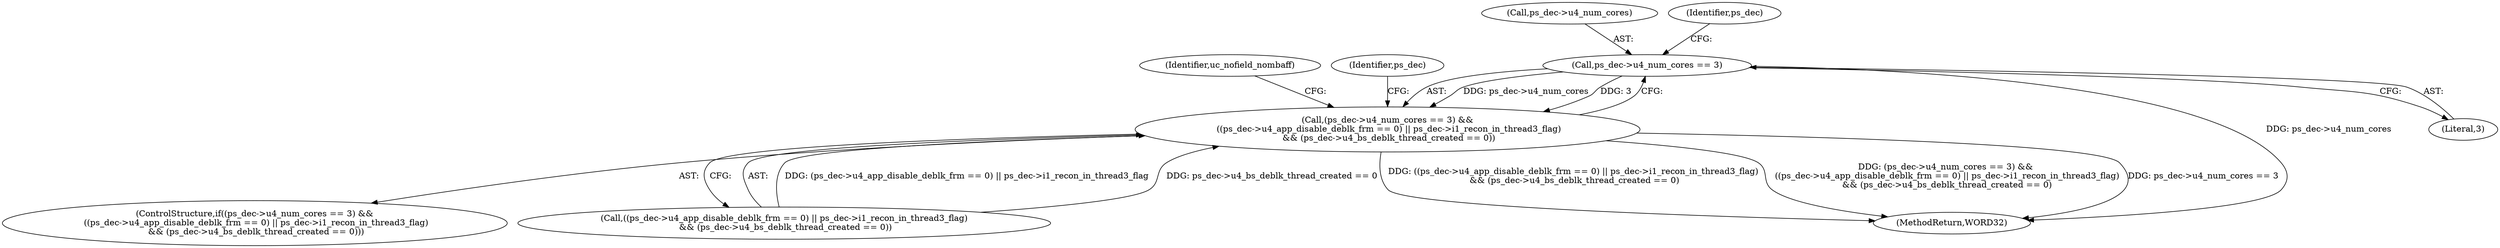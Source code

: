 digraph "0_Android_494561291a503840f385fbcd11d9bc5f4dc502b8_2@pointer" {
"1001657" [label="(Call,ps_dec->u4_num_cores == 3)"];
"1001656" [label="(Call,(ps_dec->u4_num_cores == 3) &&\n ((ps_dec->u4_app_disable_deblk_frm == 0) || ps_dec->i1_recon_in_thread3_flag)\n && (ps_dec->u4_bs_deblk_thread_created == 0))"];
"1001702" [label="(Identifier,uc_nofield_nombaff)"];
"1001657" [label="(Call,ps_dec->u4_num_cores == 3)"];
"1001656" [label="(Call,(ps_dec->u4_num_cores == 3) &&\n ((ps_dec->u4_app_disable_deblk_frm == 0) || ps_dec->i1_recon_in_thread3_flag)\n && (ps_dec->u4_bs_deblk_thread_created == 0))"];
"1001680" [label="(Identifier,ps_dec)"];
"1001655" [label="(ControlStructure,if((ps_dec->u4_num_cores == 3) &&\n ((ps_dec->u4_app_disable_deblk_frm == 0) || ps_dec->i1_recon_in_thread3_flag)\n && (ps_dec->u4_bs_deblk_thread_created == 0)))"];
"1001662" [label="(Call,((ps_dec->u4_app_disable_deblk_frm == 0) || ps_dec->i1_recon_in_thread3_flag)\n && (ps_dec->u4_bs_deblk_thread_created == 0))"];
"1002544" [label="(MethodReturn,WORD32)"];
"1001658" [label="(Call,ps_dec->u4_num_cores)"];
"1001661" [label="(Literal,3)"];
"1001666" [label="(Identifier,ps_dec)"];
"1001657" -> "1001656"  [label="AST: "];
"1001657" -> "1001661"  [label="CFG: "];
"1001658" -> "1001657"  [label="AST: "];
"1001661" -> "1001657"  [label="AST: "];
"1001666" -> "1001657"  [label="CFG: "];
"1001656" -> "1001657"  [label="CFG: "];
"1001657" -> "1002544"  [label="DDG: ps_dec->u4_num_cores"];
"1001657" -> "1001656"  [label="DDG: ps_dec->u4_num_cores"];
"1001657" -> "1001656"  [label="DDG: 3"];
"1001656" -> "1001655"  [label="AST: "];
"1001656" -> "1001662"  [label="CFG: "];
"1001662" -> "1001656"  [label="AST: "];
"1001680" -> "1001656"  [label="CFG: "];
"1001702" -> "1001656"  [label="CFG: "];
"1001656" -> "1002544"  [label="DDG: ((ps_dec->u4_app_disable_deblk_frm == 0) || ps_dec->i1_recon_in_thread3_flag)\n && (ps_dec->u4_bs_deblk_thread_created == 0)"];
"1001656" -> "1002544"  [label="DDG: (ps_dec->u4_num_cores == 3) &&\n ((ps_dec->u4_app_disable_deblk_frm == 0) || ps_dec->i1_recon_in_thread3_flag)\n && (ps_dec->u4_bs_deblk_thread_created == 0)"];
"1001656" -> "1002544"  [label="DDG: ps_dec->u4_num_cores == 3"];
"1001662" -> "1001656"  [label="DDG: (ps_dec->u4_app_disable_deblk_frm == 0) || ps_dec->i1_recon_in_thread3_flag"];
"1001662" -> "1001656"  [label="DDG: ps_dec->u4_bs_deblk_thread_created == 0"];
}
